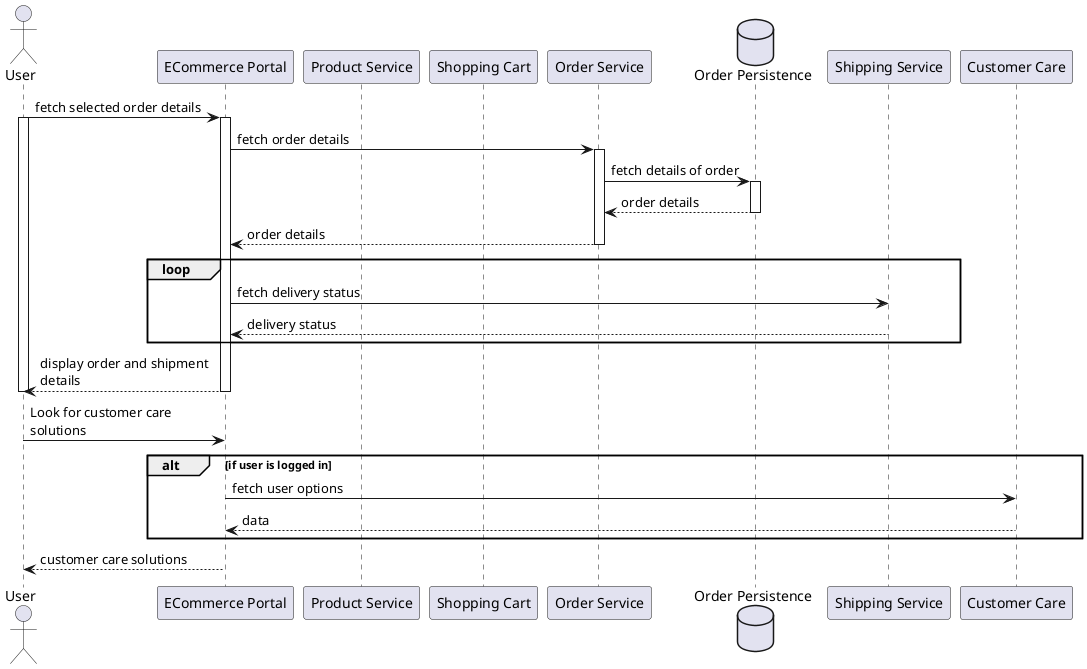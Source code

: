 @startuml
skinparam BoxPadding 40
skinparam maxMessageSize 200

actor User as user
participant "ECommerce Portal" as ecom
participant "Product Service" as product
participant "Shopping Cart" as cart
participant "Order Service" as order
database "Order Persistence" as orderdb
participant "Shipping Service" as ship
participant "Customer Care" as care

user -> ecom : fetch selected order details
activate user
activate ecom
    
    ecom -> order : fetch order details
    activate order

        order -> orderdb : fetch details of order
        activate orderdb
        orderdb --> order : order details
        deactivate orderdb

    order --> ecom : order details
    deactivate order

    loop
        ecom -> ship : fetch delivery status
        ship --> ecom : delivery status
    end
ecom --> user : display order and shipment details
deactivate ecom
deactivate user

user -> ecom : Look for customer care solutions
alt if user is logged in
ecom -> care : fetch user options
care --> ecom : data
end

ecom --> user : customer care solutions
@enduml